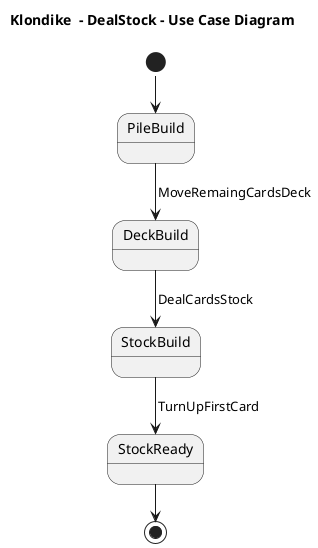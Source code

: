 @startuml UCDealStock
!pragma layout smetana
title Klondike  - DealStock - Use Case Diagram

state PileBuild
state DeckBuild
state StockBuild
state StockReady

[*] --> PileBuild
PileBuild --> DeckBuild: MoveRemaingCardsDeck
DeckBuild --> StockBuild: DealCardsStock
StockBuild --> StockReady: TurnUpFirstCard
StockReady --> [*]

@enduml
